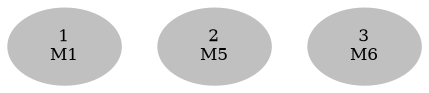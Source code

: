  digraph g{ forcelabels=true;
1[label=<1<BR/>M1>,color="grey",style=filled,fontsize=8];
2[label=<2<BR/>M5>,color="grey",style=filled,fontsize=8];
3[label=<3<BR/>M6>,color="grey",style=filled,fontsize=8];
 }
